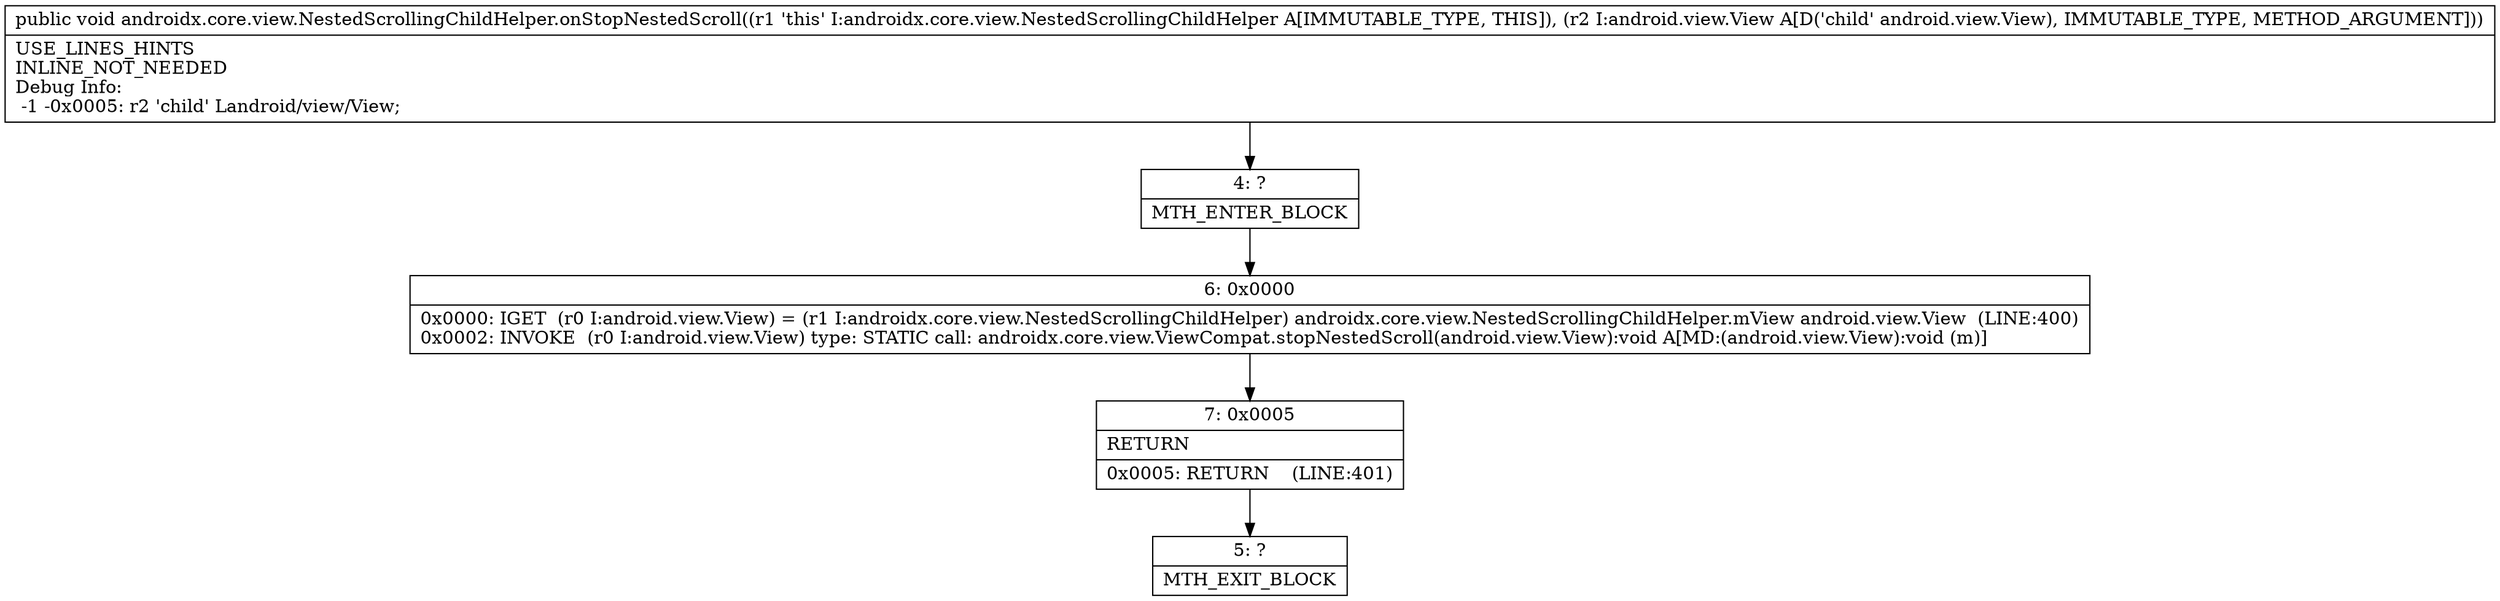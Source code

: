 digraph "CFG forandroidx.core.view.NestedScrollingChildHelper.onStopNestedScroll(Landroid\/view\/View;)V" {
Node_4 [shape=record,label="{4\:\ ?|MTH_ENTER_BLOCK\l}"];
Node_6 [shape=record,label="{6\:\ 0x0000|0x0000: IGET  (r0 I:android.view.View) = (r1 I:androidx.core.view.NestedScrollingChildHelper) androidx.core.view.NestedScrollingChildHelper.mView android.view.View  (LINE:400)\l0x0002: INVOKE  (r0 I:android.view.View) type: STATIC call: androidx.core.view.ViewCompat.stopNestedScroll(android.view.View):void A[MD:(android.view.View):void (m)]\l}"];
Node_7 [shape=record,label="{7\:\ 0x0005|RETURN\l|0x0005: RETURN    (LINE:401)\l}"];
Node_5 [shape=record,label="{5\:\ ?|MTH_EXIT_BLOCK\l}"];
MethodNode[shape=record,label="{public void androidx.core.view.NestedScrollingChildHelper.onStopNestedScroll((r1 'this' I:androidx.core.view.NestedScrollingChildHelper A[IMMUTABLE_TYPE, THIS]), (r2 I:android.view.View A[D('child' android.view.View), IMMUTABLE_TYPE, METHOD_ARGUMENT]))  | USE_LINES_HINTS\lINLINE_NOT_NEEDED\lDebug Info:\l  \-1 \-0x0005: r2 'child' Landroid\/view\/View;\l}"];
MethodNode -> Node_4;Node_4 -> Node_6;
Node_6 -> Node_7;
Node_7 -> Node_5;
}

